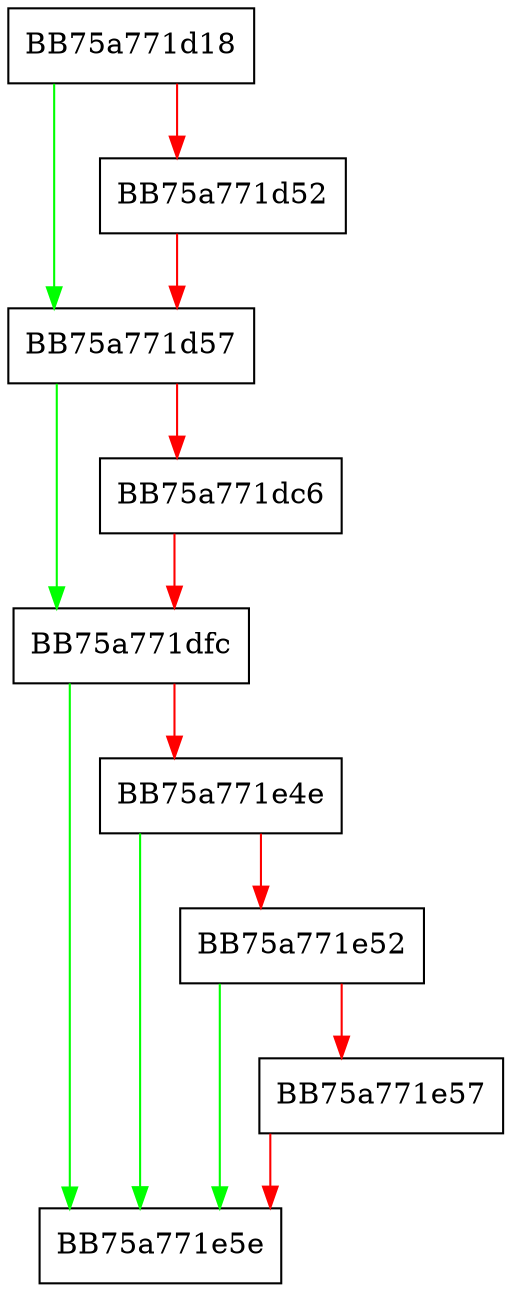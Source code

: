 digraph __acrt_call_reportfault {
  node [shape="box"];
  graph [splines=ortho];
  BB75a771d18 -> BB75a771d57 [color="green"];
  BB75a771d18 -> BB75a771d52 [color="red"];
  BB75a771d52 -> BB75a771d57 [color="red"];
  BB75a771d57 -> BB75a771dfc [color="green"];
  BB75a771d57 -> BB75a771dc6 [color="red"];
  BB75a771dc6 -> BB75a771dfc [color="red"];
  BB75a771dfc -> BB75a771e5e [color="green"];
  BB75a771dfc -> BB75a771e4e [color="red"];
  BB75a771e4e -> BB75a771e5e [color="green"];
  BB75a771e4e -> BB75a771e52 [color="red"];
  BB75a771e52 -> BB75a771e5e [color="green"];
  BB75a771e52 -> BB75a771e57 [color="red"];
  BB75a771e57 -> BB75a771e5e [color="red"];
}